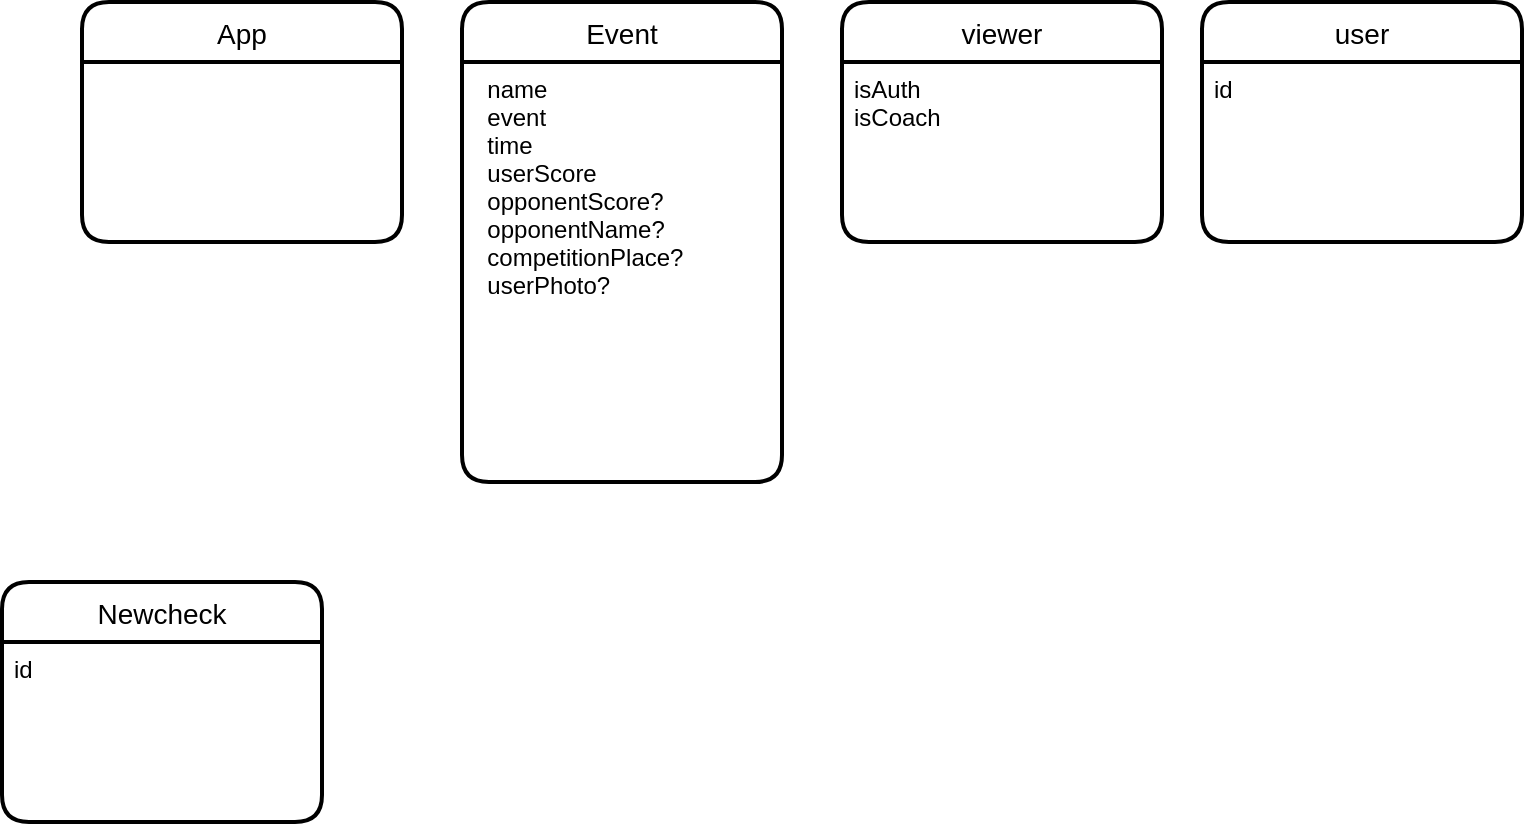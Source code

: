 <mxfile version="20.8.10" type="github" pages="2">
  <diagram id="avTjdI3XWt17EuwbVztM" name="Страница 1">
    <mxGraphModel dx="995" dy="554" grid="1" gridSize="10" guides="1" tooltips="1" connect="1" arrows="1" fold="1" page="1" pageScale="1" pageWidth="827" pageHeight="1169" math="0" shadow="0">
      <root>
        <mxCell id="0" />
        <mxCell id="1" parent="0" />
        <mxCell id="Yxmy-XH-FFGoPvSJOMHm-28" value="Event" style="swimlane;childLayout=stackLayout;horizontal=1;startSize=30;horizontalStack=0;rounded=1;fontSize=14;fontStyle=0;strokeWidth=2;resizeParent=0;resizeLast=1;shadow=0;dashed=0;align=center;" vertex="1" parent="1">
          <mxGeometry x="280" y="150" width="160" height="240" as="geometry" />
        </mxCell>
        <mxCell id="Yxmy-XH-FFGoPvSJOMHm-29" value="  name&#xa;  event &#xa;  time&#xa;  userScore&#xa;  opponentScore?&#xa;  opponentName?&#xa;  competitionPlace?&#xa;  userPhoto?" style="align=left;strokeColor=none;fillColor=none;spacingLeft=4;fontSize=12;verticalAlign=top;resizable=0;rotatable=0;part=1;" vertex="1" parent="Yxmy-XH-FFGoPvSJOMHm-28">
          <mxGeometry y="30" width="160" height="210" as="geometry" />
        </mxCell>
        <mxCell id="Yxmy-XH-FFGoPvSJOMHm-30" value="App" style="swimlane;childLayout=stackLayout;horizontal=1;startSize=30;horizontalStack=0;rounded=1;fontSize=14;fontStyle=0;strokeWidth=2;resizeParent=0;resizeLast=1;shadow=0;dashed=0;align=center;" vertex="1" parent="1">
          <mxGeometry x="90" y="150" width="160" height="120" as="geometry" />
        </mxCell>
        <mxCell id="Yxmy-XH-FFGoPvSJOMHm-31" value="&#xa;" style="align=left;strokeColor=none;fillColor=none;spacingLeft=4;fontSize=12;verticalAlign=top;resizable=0;rotatable=0;part=1;" vertex="1" parent="Yxmy-XH-FFGoPvSJOMHm-30">
          <mxGeometry y="30" width="160" height="90" as="geometry" />
        </mxCell>
        <mxCell id="Yxmy-XH-FFGoPvSJOMHm-32" value="viewer" style="swimlane;childLayout=stackLayout;horizontal=1;startSize=30;horizontalStack=0;rounded=1;fontSize=14;fontStyle=0;strokeWidth=2;resizeParent=0;resizeLast=1;shadow=0;dashed=0;align=center;" vertex="1" parent="1">
          <mxGeometry x="470" y="150" width="160" height="120" as="geometry" />
        </mxCell>
        <mxCell id="Yxmy-XH-FFGoPvSJOMHm-33" value="isAuth&#xa;isCoach" style="align=left;strokeColor=none;fillColor=none;spacingLeft=4;fontSize=12;verticalAlign=top;resizable=0;rotatable=0;part=1;" vertex="1" parent="Yxmy-XH-FFGoPvSJOMHm-32">
          <mxGeometry y="30" width="160" height="90" as="geometry" />
        </mxCell>
        <mxCell id="BVBPbmh-RUTUY3Zr5OIB-1" value="user" style="swimlane;childLayout=stackLayout;horizontal=1;startSize=30;horizontalStack=0;rounded=1;fontSize=14;fontStyle=0;strokeWidth=2;resizeParent=0;resizeLast=1;shadow=0;dashed=0;align=center;" vertex="1" parent="1">
          <mxGeometry x="650" y="150" width="160" height="120" as="geometry" />
        </mxCell>
        <mxCell id="BVBPbmh-RUTUY3Zr5OIB-2" value="id" style="align=left;strokeColor=none;fillColor=none;spacingLeft=4;fontSize=12;verticalAlign=top;resizable=0;rotatable=0;part=1;" vertex="1" parent="BVBPbmh-RUTUY3Zr5OIB-1">
          <mxGeometry y="30" width="160" height="90" as="geometry" />
        </mxCell>
        <mxCell id="BVBPbmh-RUTUY3Zr5OIB-3" value="Newcheck" style="swimlane;childLayout=stackLayout;horizontal=1;startSize=30;horizontalStack=0;rounded=1;fontSize=14;fontStyle=0;strokeWidth=2;resizeParent=0;resizeLast=1;shadow=0;dashed=0;align=center;" vertex="1" parent="1">
          <mxGeometry x="50" y="440" width="160" height="120" as="geometry" />
        </mxCell>
        <mxCell id="BVBPbmh-RUTUY3Zr5OIB-4" value="id" style="align=left;strokeColor=none;fillColor=none;spacingLeft=4;fontSize=12;verticalAlign=top;resizable=0;rotatable=0;part=1;" vertex="1" parent="BVBPbmh-RUTUY3Zr5OIB-3">
          <mxGeometry y="30" width="160" height="90" as="geometry" />
        </mxCell>
      </root>
    </mxGraphModel>
  </diagram>
  <diagram id="CPTK5LQbFcP1y9Y2T7N7" name="Страница 2">
    <mxGraphModel dx="1393" dy="776" grid="1" gridSize="10" guides="1" tooltips="1" connect="1" arrows="1" fold="1" page="1" pageScale="1" pageWidth="827" pageHeight="1169" math="0" shadow="0">
      <root>
        <mxCell id="0" />
        <mxCell id="1" parent="0" />
      </root>
    </mxGraphModel>
  </diagram>
</mxfile>
